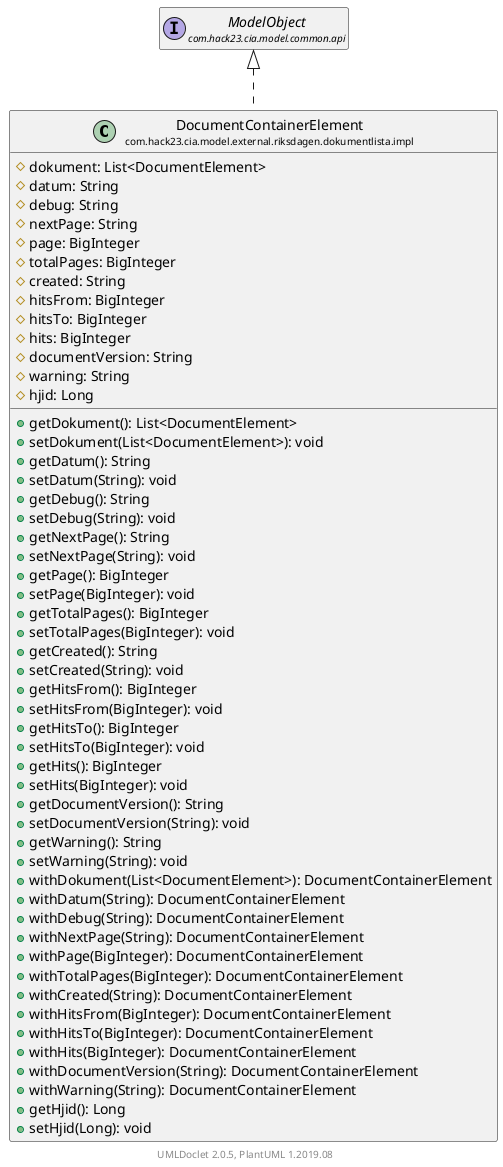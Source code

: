 @startuml
    set namespaceSeparator none
    hide empty fields
    hide empty methods

    class "<size:14>DocumentContainerElement\n<size:10>com.hack23.cia.model.external.riksdagen.dokumentlista.impl" as com.hack23.cia.model.external.riksdagen.dokumentlista.impl.DocumentContainerElement [[DocumentContainerElement.html]] {
        #dokument: List<DocumentElement>
        #datum: String
        #debug: String
        #nextPage: String
        #page: BigInteger
        #totalPages: BigInteger
        #created: String
        #hitsFrom: BigInteger
        #hitsTo: BigInteger
        #hits: BigInteger
        #documentVersion: String
        #warning: String
        #hjid: Long
        +getDokument(): List<DocumentElement>
        +setDokument(List<DocumentElement>): void
        +getDatum(): String
        +setDatum(String): void
        +getDebug(): String
        +setDebug(String): void
        +getNextPage(): String
        +setNextPage(String): void
        +getPage(): BigInteger
        +setPage(BigInteger): void
        +getTotalPages(): BigInteger
        +setTotalPages(BigInteger): void
        +getCreated(): String
        +setCreated(String): void
        +getHitsFrom(): BigInteger
        +setHitsFrom(BigInteger): void
        +getHitsTo(): BigInteger
        +setHitsTo(BigInteger): void
        +getHits(): BigInteger
        +setHits(BigInteger): void
        +getDocumentVersion(): String
        +setDocumentVersion(String): void
        +getWarning(): String
        +setWarning(String): void
        +withDokument(List<DocumentElement>): DocumentContainerElement
        +withDatum(String): DocumentContainerElement
        +withDebug(String): DocumentContainerElement
        +withNextPage(String): DocumentContainerElement
        +withPage(BigInteger): DocumentContainerElement
        +withTotalPages(BigInteger): DocumentContainerElement
        +withCreated(String): DocumentContainerElement
        +withHitsFrom(BigInteger): DocumentContainerElement
        +withHitsTo(BigInteger): DocumentContainerElement
        +withHits(BigInteger): DocumentContainerElement
        +withDocumentVersion(String): DocumentContainerElement
        +withWarning(String): DocumentContainerElement
        +getHjid(): Long
        +setHjid(Long): void
    }

    interface "<size:14>ModelObject\n<size:10>com.hack23.cia.model.common.api" as com.hack23.cia.model.common.api.ModelObject

    com.hack23.cia.model.common.api.ModelObject <|.. com.hack23.cia.model.external.riksdagen.dokumentlista.impl.DocumentContainerElement

    center footer UMLDoclet 2.0.5, PlantUML 1.2019.08
@enduml
